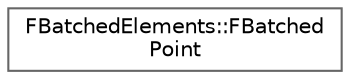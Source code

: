 digraph "Graphical Class Hierarchy"
{
 // INTERACTIVE_SVG=YES
 // LATEX_PDF_SIZE
  bgcolor="transparent";
  edge [fontname=Helvetica,fontsize=10,labelfontname=Helvetica,labelfontsize=10];
  node [fontname=Helvetica,fontsize=10,shape=box,height=0.2,width=0.4];
  rankdir="LR";
  Node0 [id="Node000000",label="FBatchedElements::FBatched\lPoint",height=0.2,width=0.4,color="grey40", fillcolor="white", style="filled",URL="$d5/d6f/structFBatchedElements_1_1FBatchedPoint.html",tooltip=" "];
}
